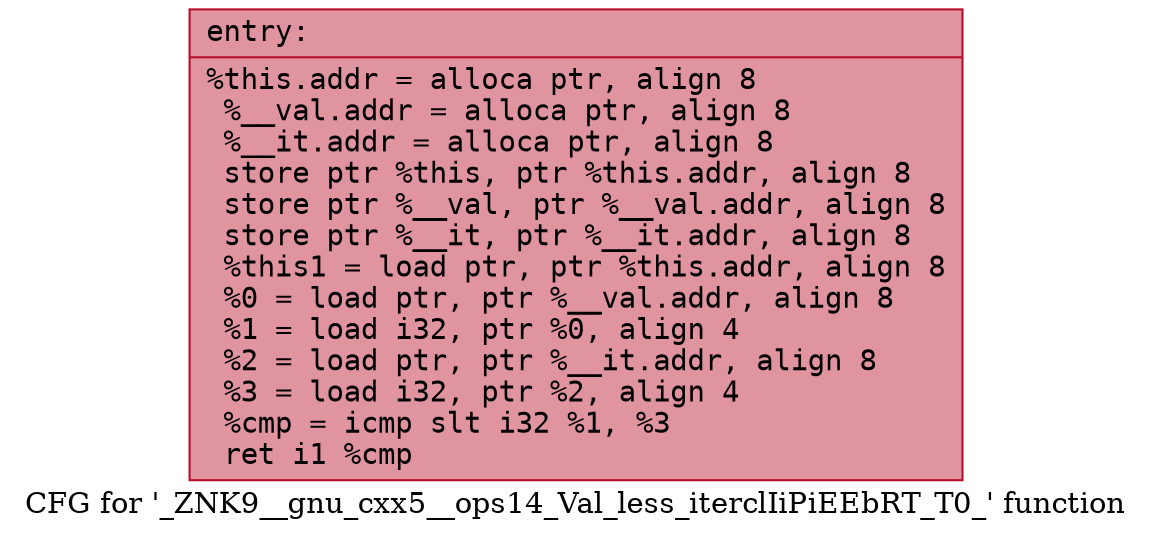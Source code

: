 digraph "CFG for '_ZNK9__gnu_cxx5__ops14_Val_less_iterclIiPiEEbRT_T0_' function" {
	label="CFG for '_ZNK9__gnu_cxx5__ops14_Val_less_iterclIiPiEEbRT_T0_' function";

	Node0x55aea93777c0 [shape=record,color="#b70d28ff", style=filled, fillcolor="#b70d2870" fontname="Courier",label="{entry:\l|  %this.addr = alloca ptr, align 8\l  %__val.addr = alloca ptr, align 8\l  %__it.addr = alloca ptr, align 8\l  store ptr %this, ptr %this.addr, align 8\l  store ptr %__val, ptr %__val.addr, align 8\l  store ptr %__it, ptr %__it.addr, align 8\l  %this1 = load ptr, ptr %this.addr, align 8\l  %0 = load ptr, ptr %__val.addr, align 8\l  %1 = load i32, ptr %0, align 4\l  %2 = load ptr, ptr %__it.addr, align 8\l  %3 = load i32, ptr %2, align 4\l  %cmp = icmp slt i32 %1, %3\l  ret i1 %cmp\l}"];
}

